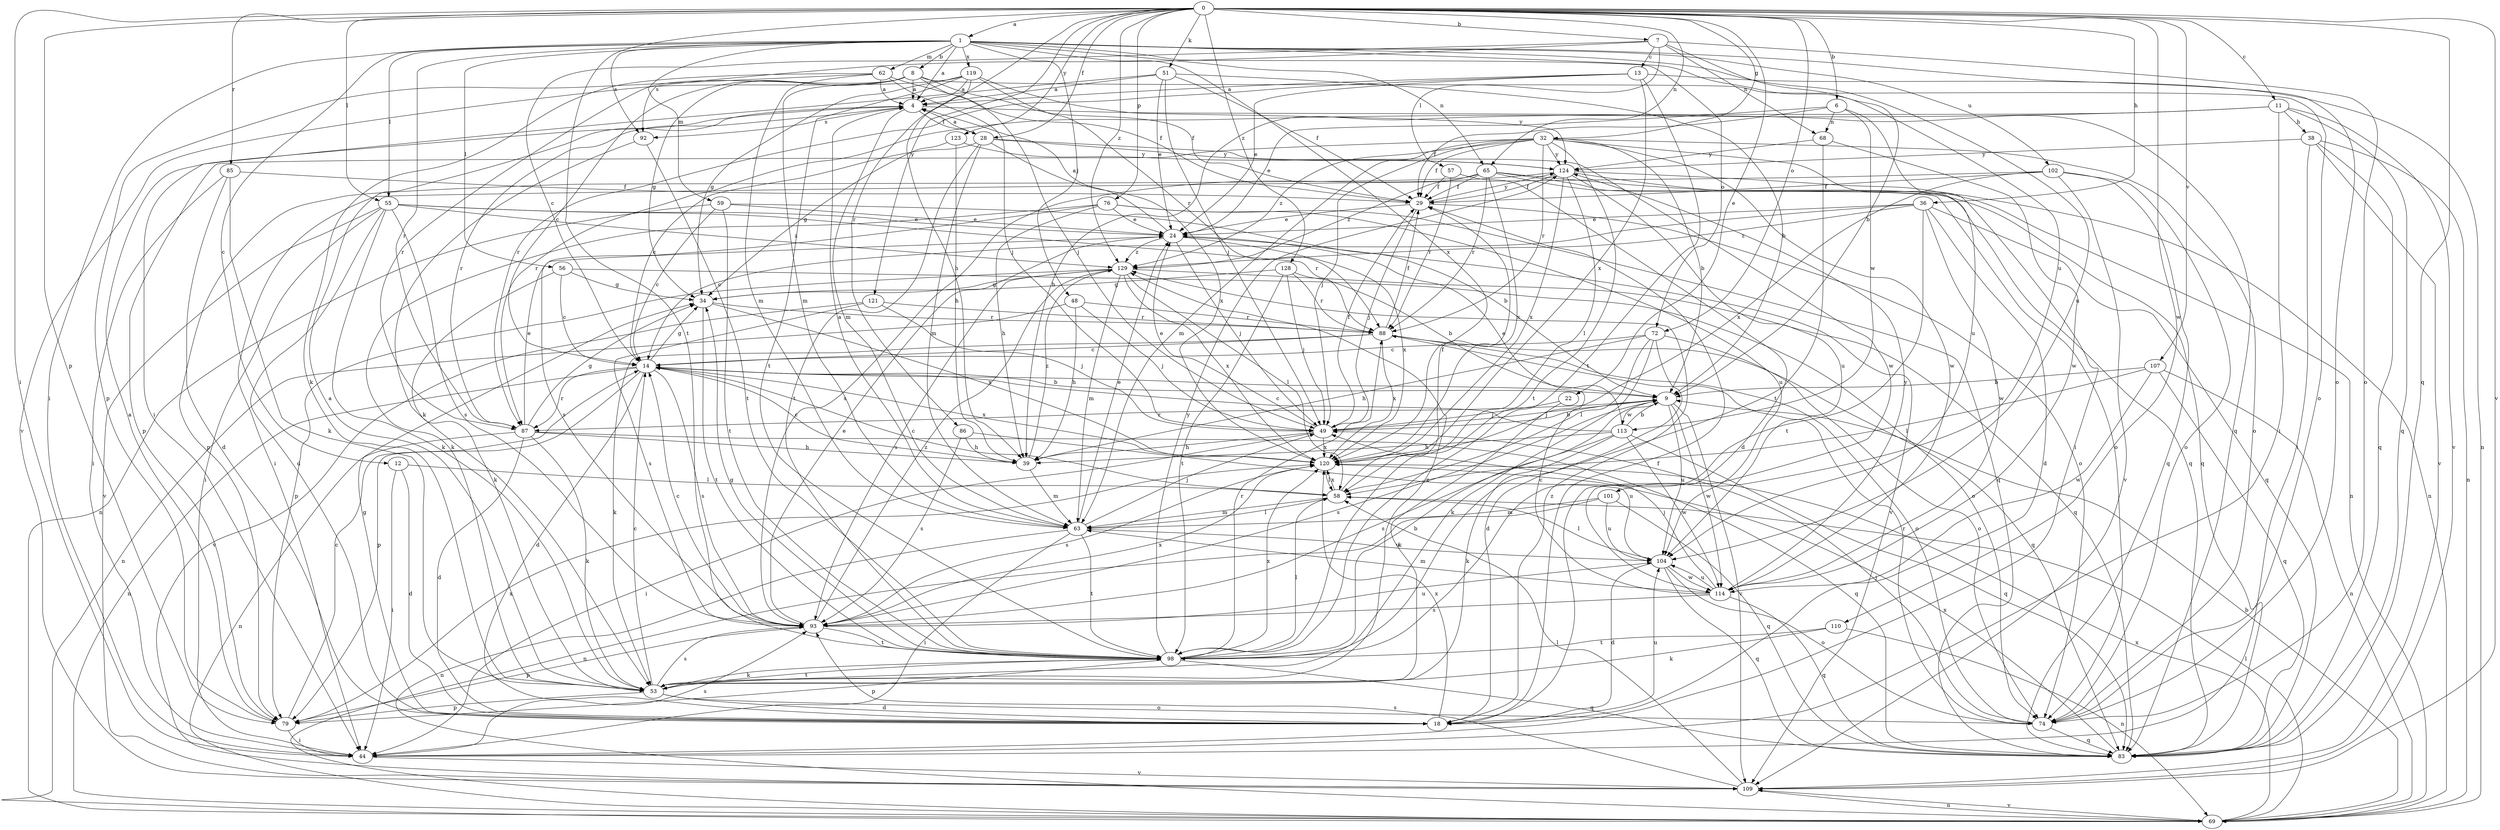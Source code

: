 strict digraph  {
0;
1;
4;
6;
7;
8;
9;
11;
12;
13;
14;
18;
22;
24;
28;
29;
32;
34;
36;
38;
39;
44;
48;
49;
51;
53;
55;
56;
57;
58;
59;
62;
63;
65;
68;
69;
72;
74;
76;
79;
83;
85;
86;
87;
88;
92;
93;
98;
101;
102;
104;
107;
109;
110;
113;
114;
119;
120;
121;
123;
124;
128;
129;
0 -> 1  [label=a];
0 -> 6  [label=b];
0 -> 7  [label=b];
0 -> 11  [label=c];
0 -> 22  [label=e];
0 -> 28  [label=f];
0 -> 32  [label=g];
0 -> 36  [label=h];
0 -> 44  [label=i];
0 -> 51  [label=k];
0 -> 55  [label=l];
0 -> 65  [label=n];
0 -> 72  [label=o];
0 -> 76  [label=p];
0 -> 79  [label=p];
0 -> 83  [label=q];
0 -> 85  [label=r];
0 -> 86  [label=r];
0 -> 98  [label=t];
0 -> 107  [label=v];
0 -> 109  [label=v];
0 -> 110  [label=w];
0 -> 121  [label=y];
0 -> 123  [label=y];
0 -> 128  [label=z];
0 -> 129  [label=z];
1 -> 4  [label=a];
1 -> 8  [label=b];
1 -> 12  [label=c];
1 -> 44  [label=i];
1 -> 48  [label=j];
1 -> 55  [label=l];
1 -> 56  [label=l];
1 -> 59  [label=m];
1 -> 62  [label=m];
1 -> 65  [label=n];
1 -> 72  [label=o];
1 -> 74  [label=o];
1 -> 87  [label=r];
1 -> 92  [label=s];
1 -> 101  [label=u];
1 -> 102  [label=u];
1 -> 104  [label=u];
1 -> 119  [label=x];
1 -> 120  [label=x];
4 -> 28  [label=f];
4 -> 63  [label=m];
4 -> 83  [label=q];
4 -> 87  [label=r];
4 -> 92  [label=s];
6 -> 24  [label=e];
6 -> 29  [label=f];
6 -> 68  [label=n];
6 -> 104  [label=u];
6 -> 113  [label=w];
7 -> 9  [label=b];
7 -> 13  [label=c];
7 -> 14  [label=c];
7 -> 57  [label=l];
7 -> 68  [label=n];
7 -> 74  [label=o];
7 -> 92  [label=s];
8 -> 4  [label=a];
8 -> 14  [label=c];
8 -> 29  [label=f];
8 -> 34  [label=g];
8 -> 49  [label=j];
8 -> 63  [label=m];
8 -> 74  [label=o];
8 -> 87  [label=r];
9 -> 49  [label=j];
9 -> 87  [label=r];
9 -> 93  [label=s];
9 -> 104  [label=u];
9 -> 109  [label=v];
9 -> 113  [label=w];
9 -> 114  [label=w];
11 -> 38  [label=h];
11 -> 39  [label=h];
11 -> 44  [label=i];
11 -> 83  [label=q];
11 -> 87  [label=r];
11 -> 109  [label=v];
12 -> 18  [label=d];
12 -> 44  [label=i];
12 -> 58  [label=l];
13 -> 4  [label=a];
13 -> 24  [label=e];
13 -> 69  [label=n];
13 -> 87  [label=r];
13 -> 98  [label=t];
13 -> 120  [label=x];
14 -> 9  [label=b];
14 -> 18  [label=d];
14 -> 34  [label=g];
14 -> 69  [label=n];
14 -> 79  [label=p];
14 -> 87  [label=r];
14 -> 93  [label=s];
14 -> 120  [label=x];
18 -> 29  [label=f];
18 -> 34  [label=g];
18 -> 104  [label=u];
18 -> 120  [label=x];
18 -> 129  [label=z];
22 -> 49  [label=j];
22 -> 53  [label=k];
24 -> 4  [label=a];
24 -> 49  [label=j];
24 -> 109  [label=v];
24 -> 120  [label=x];
24 -> 129  [label=z];
28 -> 4  [label=a];
28 -> 14  [label=c];
28 -> 63  [label=m];
28 -> 98  [label=t];
28 -> 114  [label=w];
28 -> 120  [label=x];
28 -> 124  [label=y];
29 -> 24  [label=e];
29 -> 49  [label=j];
29 -> 74  [label=o];
29 -> 124  [label=y];
32 -> 9  [label=b];
32 -> 29  [label=f];
32 -> 44  [label=i];
32 -> 49  [label=j];
32 -> 63  [label=m];
32 -> 74  [label=o];
32 -> 79  [label=p];
32 -> 88  [label=r];
32 -> 98  [label=t];
32 -> 114  [label=w];
32 -> 124  [label=y];
32 -> 129  [label=z];
34 -> 88  [label=r];
34 -> 98  [label=t];
34 -> 120  [label=x];
36 -> 14  [label=c];
36 -> 18  [label=d];
36 -> 24  [label=e];
36 -> 83  [label=q];
36 -> 98  [label=t];
36 -> 114  [label=w];
36 -> 129  [label=z];
38 -> 44  [label=i];
38 -> 69  [label=n];
38 -> 83  [label=q];
38 -> 109  [label=v];
38 -> 124  [label=y];
39 -> 14  [label=c];
39 -> 63  [label=m];
39 -> 129  [label=z];
44 -> 93  [label=s];
44 -> 109  [label=v];
48 -> 39  [label=h];
48 -> 49  [label=j];
48 -> 69  [label=n];
48 -> 88  [label=r];
49 -> 9  [label=b];
49 -> 24  [label=e];
49 -> 29  [label=f];
49 -> 39  [label=h];
49 -> 44  [label=i];
49 -> 120  [label=x];
51 -> 4  [label=a];
51 -> 9  [label=b];
51 -> 24  [label=e];
51 -> 29  [label=f];
51 -> 44  [label=i];
51 -> 49  [label=j];
53 -> 4  [label=a];
53 -> 14  [label=c];
53 -> 18  [label=d];
53 -> 74  [label=o];
53 -> 79  [label=p];
53 -> 93  [label=s];
53 -> 98  [label=t];
53 -> 129  [label=z];
55 -> 18  [label=d];
55 -> 24  [label=e];
55 -> 44  [label=i];
55 -> 53  [label=k];
55 -> 88  [label=r];
55 -> 93  [label=s];
55 -> 109  [label=v];
55 -> 129  [label=z];
56 -> 14  [label=c];
56 -> 34  [label=g];
56 -> 53  [label=k];
56 -> 74  [label=o];
57 -> 18  [label=d];
57 -> 29  [label=f];
57 -> 88  [label=r];
58 -> 14  [label=c];
58 -> 29  [label=f];
58 -> 63  [label=m];
58 -> 120  [label=x];
59 -> 9  [label=b];
59 -> 14  [label=c];
59 -> 24  [label=e];
59 -> 69  [label=n];
59 -> 98  [label=t];
62 -> 4  [label=a];
62 -> 29  [label=f];
62 -> 49  [label=j];
62 -> 53  [label=k];
62 -> 63  [label=m];
62 -> 79  [label=p];
63 -> 4  [label=a];
63 -> 24  [label=e];
63 -> 44  [label=i];
63 -> 49  [label=j];
63 -> 58  [label=l];
63 -> 69  [label=n];
63 -> 98  [label=t];
63 -> 104  [label=u];
65 -> 29  [label=f];
65 -> 69  [label=n];
65 -> 74  [label=o];
65 -> 79  [label=p];
65 -> 83  [label=q];
65 -> 88  [label=r];
65 -> 120  [label=x];
65 -> 129  [label=z];
68 -> 98  [label=t];
68 -> 114  [label=w];
68 -> 124  [label=y];
69 -> 9  [label=b];
69 -> 58  [label=l];
69 -> 109  [label=v];
69 -> 120  [label=x];
72 -> 14  [label=c];
72 -> 18  [label=d];
72 -> 39  [label=h];
72 -> 53  [label=k];
72 -> 58  [label=l];
72 -> 74  [label=o];
74 -> 49  [label=j];
74 -> 83  [label=q];
74 -> 88  [label=r];
76 -> 24  [label=e];
76 -> 39  [label=h];
76 -> 53  [label=k];
76 -> 83  [label=q];
76 -> 93  [label=s];
76 -> 104  [label=u];
79 -> 4  [label=a];
79 -> 14  [label=c];
79 -> 44  [label=i];
79 -> 120  [label=x];
83 -> 120  [label=x];
85 -> 18  [label=d];
85 -> 29  [label=f];
85 -> 44  [label=i];
85 -> 53  [label=k];
86 -> 39  [label=h];
86 -> 93  [label=s];
86 -> 104  [label=u];
87 -> 18  [label=d];
87 -> 24  [label=e];
87 -> 34  [label=g];
87 -> 39  [label=h];
87 -> 53  [label=k];
87 -> 69  [label=n];
87 -> 83  [label=q];
88 -> 14  [label=c];
88 -> 29  [label=f];
88 -> 53  [label=k];
88 -> 74  [label=o];
88 -> 83  [label=q];
88 -> 120  [label=x];
92 -> 53  [label=k];
92 -> 98  [label=t];
93 -> 14  [label=c];
93 -> 24  [label=e];
93 -> 79  [label=p];
93 -> 98  [label=t];
93 -> 104  [label=u];
93 -> 120  [label=x];
93 -> 129  [label=z];
98 -> 9  [label=b];
98 -> 34  [label=g];
98 -> 53  [label=k];
98 -> 58  [label=l];
98 -> 79  [label=p];
98 -> 83  [label=q];
98 -> 88  [label=r];
98 -> 120  [label=x];
98 -> 124  [label=y];
101 -> 63  [label=m];
101 -> 69  [label=n];
101 -> 83  [label=q];
101 -> 104  [label=u];
102 -> 29  [label=f];
102 -> 44  [label=i];
102 -> 74  [label=o];
102 -> 83  [label=q];
102 -> 109  [label=v];
102 -> 120  [label=x];
104 -> 18  [label=d];
104 -> 58  [label=l];
104 -> 74  [label=o];
104 -> 83  [label=q];
104 -> 114  [label=w];
107 -> 9  [label=b];
107 -> 58  [label=l];
107 -> 69  [label=n];
107 -> 83  [label=q];
107 -> 114  [label=w];
109 -> 58  [label=l];
109 -> 69  [label=n];
109 -> 93  [label=s];
110 -> 53  [label=k];
110 -> 69  [label=n];
110 -> 98  [label=t];
113 -> 9  [label=b];
113 -> 14  [label=c];
113 -> 24  [label=e];
113 -> 39  [label=h];
113 -> 53  [label=k];
113 -> 83  [label=q];
113 -> 93  [label=s];
113 -> 114  [label=w];
114 -> 14  [label=c];
114 -> 49  [label=j];
114 -> 63  [label=m];
114 -> 83  [label=q];
114 -> 93  [label=s];
114 -> 104  [label=u];
114 -> 124  [label=y];
119 -> 4  [label=a];
119 -> 34  [label=g];
119 -> 39  [label=h];
119 -> 88  [label=r];
119 -> 98  [label=t];
119 -> 109  [label=v];
119 -> 124  [label=y];
120 -> 58  [label=l];
120 -> 93  [label=s];
121 -> 49  [label=j];
121 -> 88  [label=r];
121 -> 93  [label=s];
121 -> 109  [label=v];
123 -> 34  [label=g];
123 -> 39  [label=h];
123 -> 124  [label=y];
124 -> 29  [label=f];
124 -> 58  [label=l];
124 -> 69  [label=n];
124 -> 83  [label=q];
124 -> 93  [label=s];
124 -> 104  [label=u];
124 -> 120  [label=x];
128 -> 9  [label=b];
128 -> 34  [label=g];
128 -> 49  [label=j];
128 -> 88  [label=r];
128 -> 98  [label=t];
129 -> 34  [label=g];
129 -> 58  [label=l];
129 -> 63  [label=m];
129 -> 79  [label=p];
129 -> 83  [label=q];
129 -> 93  [label=s];
129 -> 120  [label=x];
}
